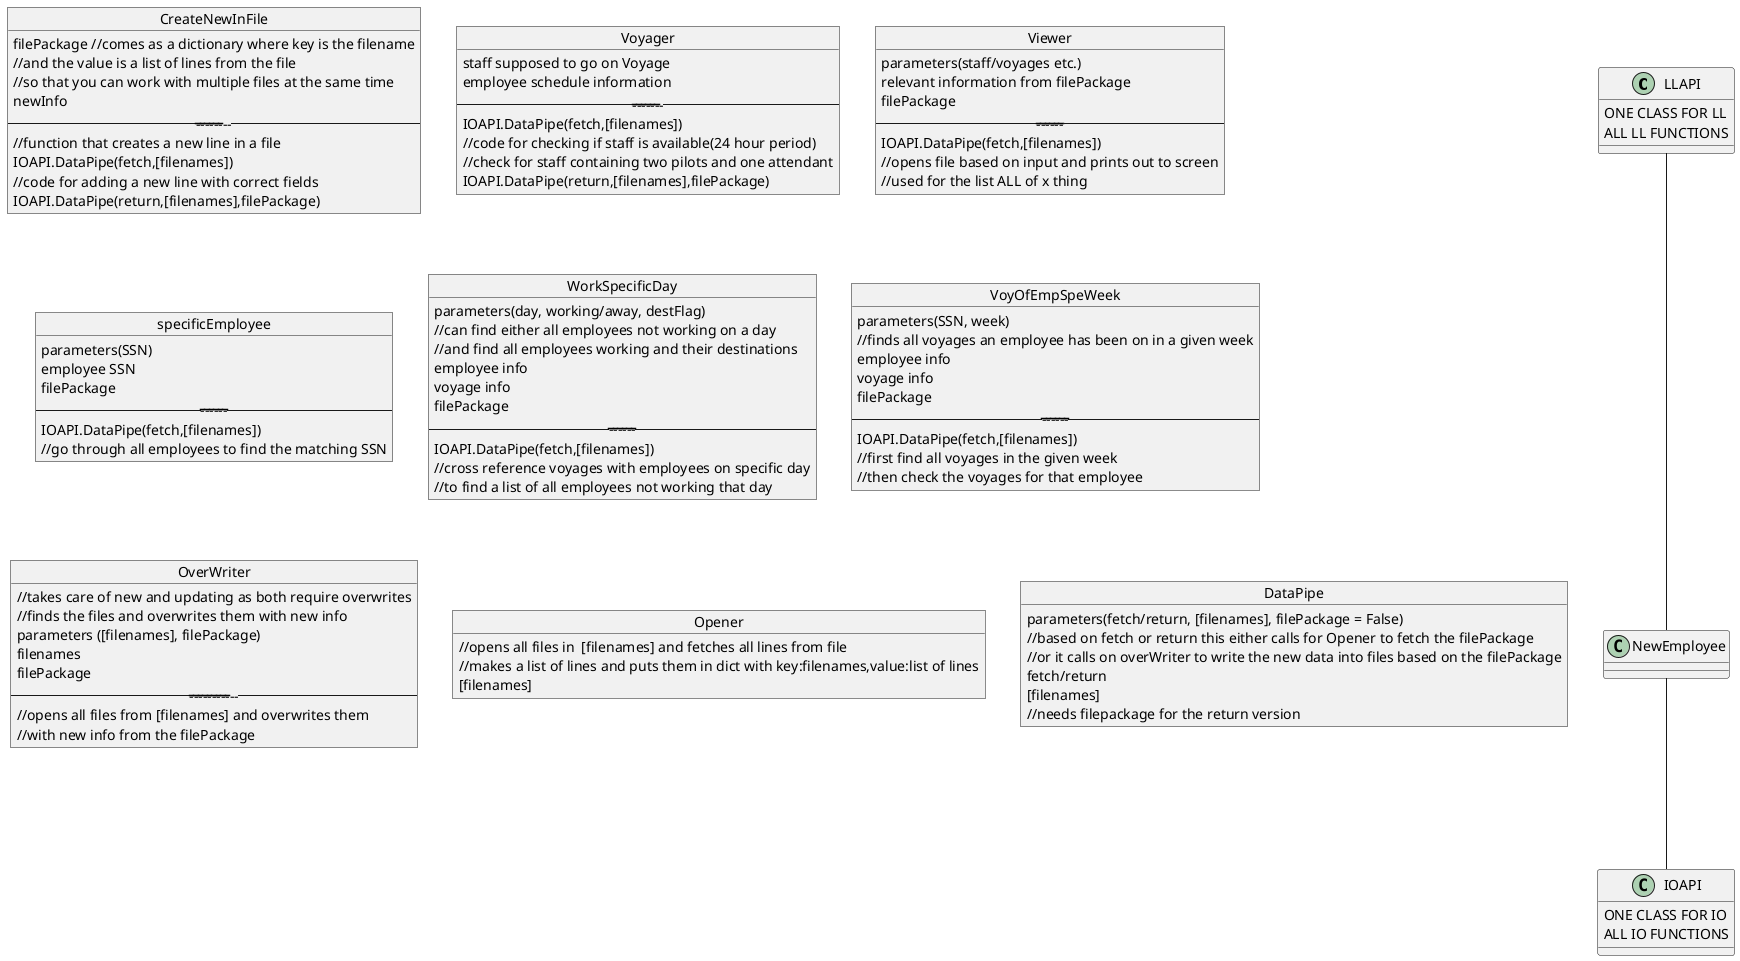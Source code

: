# PlantUML Editor

@startuml Layeredrit



class LLAPI {
    ONE CLASS FOR LL
    ALL LL FUNCTIONS
}

object CreateNewInFile {
    filePackage //comes as a dictionary where key is the filename
    //and the value is a list of lines from the file
    //so that you can work with multiple files at the same time
    newInfo
    ------------------------------------
    //function that creates a new line in a file
    IOAPI.DataPipe(fetch,[filenames])
    //code for adding a new line with correct fields
    IOAPI.DataPipe(return,[filenames],filePackage)
}

object Voyager {
    staff supposed to go on Voyage
    employee schedule information
    -----------------------------------
    IOAPI.DataPipe(fetch,[filenames])
    //code for checking if staff is available(24 hour period)
    //check for staff containing two pilots and one attendant
    IOAPI.DataPipe(return,[filenames],filePackage)
}

object Viewer {
    parameters(staff/voyages etc.)
    relevant information from filePackage
    filePackage
    ----------------------------------
    IOAPI.DataPipe(fetch,[filenames])
    //opens file based on input and prints out to screen
    //used for the list ALL of x thing
}

object specificEmployee {
    parameters(SSN)
    employee SSN
    filePackage
    ----------------------------------
    IOAPI.DataPipe(fetch,[filenames])
    //go through all employees to find the matching SSN
}

object WorkSpecificDay {
    parameters(day, working/away, destFlag)
    //can find either all employees not working on a day
    //and find all employees working and their destinations
    employee info
    voyage info
    filePackage
    ----------------------------------
    IOAPI.DataPipe(fetch,[filenames])
    //cross reference voyages with employees on specific day
    //to find a list of all employees not working that day
}

object VoyOfEmpSpeWeek {
    parameters(SSN, week)
    //finds all voyages an employee has been on in a given week
    employee info
    voyage info
    filePackage
    ----------------------------------
    IOAPI.DataPipe(fetch,[filenames])
    //first find all voyages in the given week
    //then check the voyages for that employee
}

class IOAPI {
    ONE CLASS FOR IO
    ALL IO FUNCTIONS
}

object OverWriter {
    //takes care of new and updating as both require overwrites
    //finds the files and overwrites them with new info
    parameters ([filenames], filePackage)
    filenames
    filePackage
    ---------------------------------------------------
    //opens all files from [filenames] and overwrites them
    //with new info from the filePackage
}

object Opener {
    //opens all files in  [filenames] and fetches all lines from file
    //makes a list of lines and puts them in dict with key:filenames,value:list of lines
    [filenames]
}

object DataPipe {
    parameters(fetch/return, [filenames], filePackage = False)
    //based on fetch or return this either calls for Opener to fetch the filePackage
    //or it calls on overWriter to write the new data into files based on the filePackage
    fetch/return
    [filenames]
    //needs filepackage for the return version
    
} 

LLAPI --- NewEmployee
NewEmployee --- IOAPI

@enduml